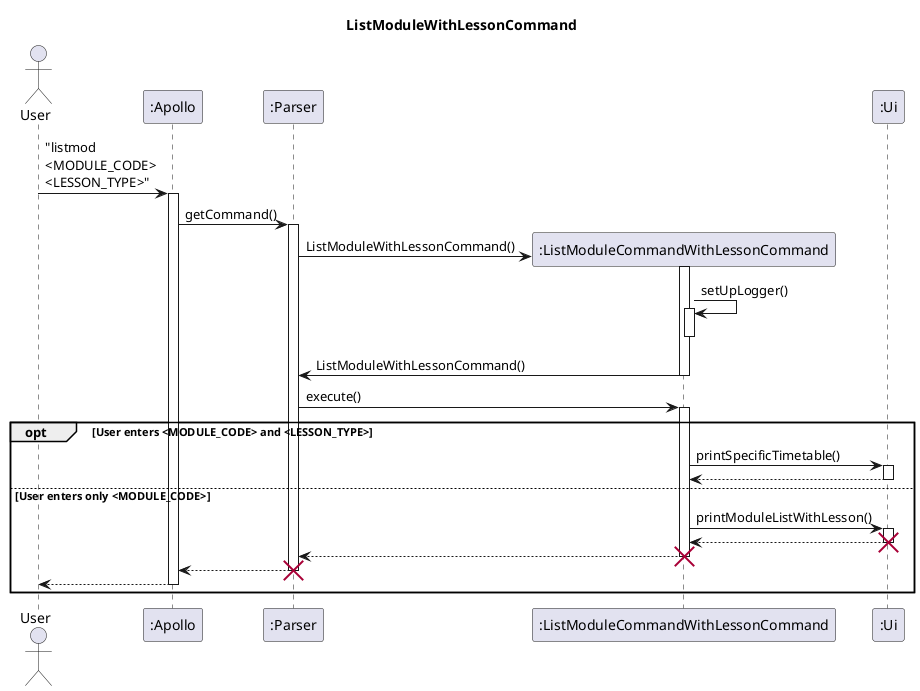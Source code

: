@startuml
'https://plantuml.com/sequence-diagram

skinparam maxMessageSize 150

title ListModuleWithLessonCommand

actor User

participant ":Apollo" as Apollo
participant ":Parser" as Parser
participant ":ListModuleCommandWithLessonCommand" as ListMod
participant ":Ui" as Ui

User -> Apollo : "listmod <MODULE_CODE> <LESSON_TYPE>"

activate Apollo
Apollo -> Parser : getCommand()
activate Parser

Parser -> ListMod** : ListModuleWithLessonCommand()
activate ListMod

ListMod -> ListMod : setUpLogger()
activate ListMod
deactivate ListMod

ListMod -> Parser : ListModuleWithLessonCommand()
deactivate ListMod

Parser -> ListMod : execute()
activate ListMod

opt User enters <MODULE_CODE> and <LESSON_TYPE>
ListMod -> Ui : printSpecificTimetable()

activate Ui
Ui --> ListMod
deactivate Ui

else User enters only <MODULE_CODE>
ListMod -> Ui : printModuleListWithLesson()

activate Ui
Ui --> ListMod
deactivate Ui

destroy Ui

ListMod --> Parser
deactivate ListMod
destroy ListMod

Parser --> Apollo
deactivate Parser
destroy Parser

Apollo --> User
deactivate Apollo

end




@enduml